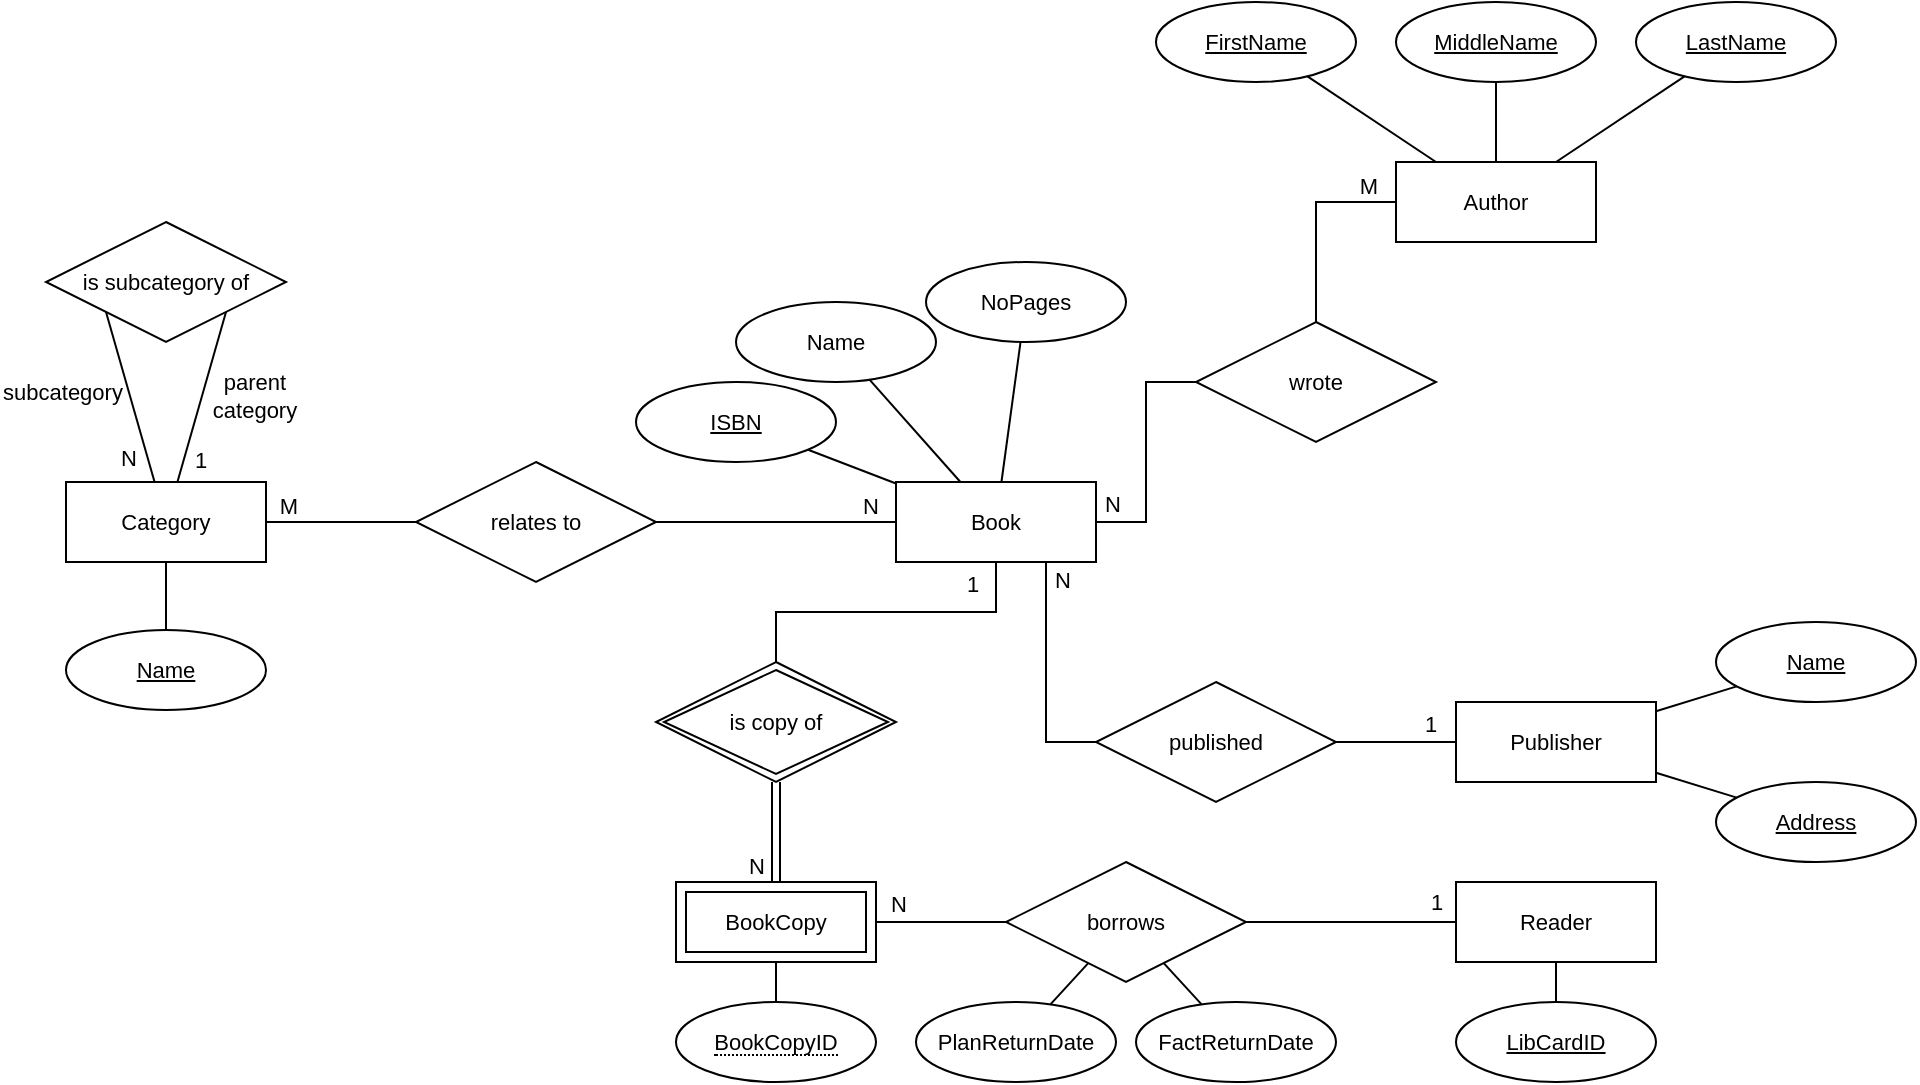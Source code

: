 <mxfile version="24.7.8">
  <diagram name="Page-1" id="pO92pLxdjYslzxr-sr9l">
    <mxGraphModel dx="1195" dy="866" grid="1" gridSize="10" guides="1" tooltips="1" connect="1" arrows="1" fold="1" page="1" pageScale="1" pageWidth="1169" pageHeight="827" math="0" shadow="0">
      <root>
        <mxCell id="0" />
        <mxCell id="1" parent="0" />
        <mxCell id="-iSgqc7Wc7jD1FPE-ffa-10" style="edgeStyle=orthogonalEdgeStyle;shape=connector;rounded=0;orthogonalLoop=1;jettySize=auto;html=1;entryX=0;entryY=0.5;entryDx=0;entryDy=0;strokeColor=default;align=center;verticalAlign=middle;fontFamily=Helvetica;fontSize=11;fontColor=default;labelBackgroundColor=default;endArrow=none;endFill=0;" edge="1" parent="1" source="-iSgqc7Wc7jD1FPE-ffa-1" target="-iSgqc7Wc7jD1FPE-ffa-9">
          <mxGeometry relative="1" as="geometry" />
        </mxCell>
        <mxCell id="-iSgqc7Wc7jD1FPE-ffa-13" value="N" style="edgeLabel;html=1;align=center;verticalAlign=middle;resizable=0;points=[];fontFamily=Helvetica;fontSize=11;fontColor=default;labelBackgroundColor=default;" vertex="1" connectable="0" parent="-iSgqc7Wc7jD1FPE-ffa-10">
          <mxGeometry x="-0.838" y="2" relative="1" as="geometry">
            <mxPoint x="-2" y="-7" as="offset" />
          </mxGeometry>
        </mxCell>
        <mxCell id="-iSgqc7Wc7jD1FPE-ffa-21" style="edgeStyle=orthogonalEdgeStyle;shape=connector;rounded=0;orthogonalLoop=1;jettySize=auto;html=1;entryX=0.5;entryY=0;entryDx=0;entryDy=0;strokeColor=default;align=center;verticalAlign=middle;fontFamily=Helvetica;fontSize=11;fontColor=default;labelBackgroundColor=default;endArrow=none;endFill=0;" edge="1" parent="1" source="-iSgqc7Wc7jD1FPE-ffa-1" target="-iSgqc7Wc7jD1FPE-ffa-15">
          <mxGeometry relative="1" as="geometry" />
        </mxCell>
        <mxCell id="-iSgqc7Wc7jD1FPE-ffa-23" value="1" style="edgeLabel;html=1;align=center;verticalAlign=middle;resizable=0;points=[];fontFamily=Helvetica;fontSize=11;fontColor=default;labelBackgroundColor=default;" vertex="1" connectable="0" parent="-iSgqc7Wc7jD1FPE-ffa-21">
          <mxGeometry x="-0.652" y="1" relative="1" as="geometry">
            <mxPoint x="-9" y="-15" as="offset" />
          </mxGeometry>
        </mxCell>
        <mxCell id="-iSgqc7Wc7jD1FPE-ffa-27" style="edgeStyle=orthogonalEdgeStyle;shape=connector;rounded=0;orthogonalLoop=1;jettySize=auto;html=1;exitX=0.75;exitY=1;exitDx=0;exitDy=0;entryX=0;entryY=0.5;entryDx=0;entryDy=0;strokeColor=default;align=center;verticalAlign=middle;fontFamily=Helvetica;fontSize=11;fontColor=default;labelBackgroundColor=default;endArrow=none;endFill=0;" edge="1" parent="1" source="-iSgqc7Wc7jD1FPE-ffa-1" target="-iSgqc7Wc7jD1FPE-ffa-26">
          <mxGeometry relative="1" as="geometry" />
        </mxCell>
        <mxCell id="-iSgqc7Wc7jD1FPE-ffa-31" value="N" style="edgeLabel;html=1;align=center;verticalAlign=middle;resizable=0;points=[];fontFamily=Helvetica;fontSize=11;fontColor=default;labelBackgroundColor=default;" vertex="1" connectable="0" parent="-iSgqc7Wc7jD1FPE-ffa-27">
          <mxGeometry x="-0.823" y="1" relative="1" as="geometry">
            <mxPoint x="7" y="-1" as="offset" />
          </mxGeometry>
        </mxCell>
        <mxCell id="-iSgqc7Wc7jD1FPE-ffa-61" style="edgeStyle=none;shape=connector;rounded=0;orthogonalLoop=1;jettySize=auto;html=1;strokeColor=default;align=center;verticalAlign=middle;fontFamily=Helvetica;fontSize=11;fontColor=default;labelBackgroundColor=default;endArrow=none;endFill=0;" edge="1" parent="1" source="-iSgqc7Wc7jD1FPE-ffa-1" target="-iSgqc7Wc7jD1FPE-ffa-2">
          <mxGeometry relative="1" as="geometry" />
        </mxCell>
        <mxCell id="-iSgqc7Wc7jD1FPE-ffa-62" style="edgeStyle=none;shape=connector;rounded=0;orthogonalLoop=1;jettySize=auto;html=1;strokeColor=default;align=center;verticalAlign=middle;fontFamily=Helvetica;fontSize=11;fontColor=default;labelBackgroundColor=default;endArrow=none;endFill=0;" edge="1" parent="1" source="-iSgqc7Wc7jD1FPE-ffa-1" target="-iSgqc7Wc7jD1FPE-ffa-3">
          <mxGeometry relative="1" as="geometry" />
        </mxCell>
        <mxCell id="-iSgqc7Wc7jD1FPE-ffa-63" style="edgeStyle=none;shape=connector;rounded=0;orthogonalLoop=1;jettySize=auto;html=1;strokeColor=default;align=center;verticalAlign=middle;fontFamily=Helvetica;fontSize=11;fontColor=default;labelBackgroundColor=default;endArrow=none;endFill=0;" edge="1" parent="1" source="-iSgqc7Wc7jD1FPE-ffa-1" target="-iSgqc7Wc7jD1FPE-ffa-4">
          <mxGeometry relative="1" as="geometry" />
        </mxCell>
        <mxCell id="-iSgqc7Wc7jD1FPE-ffa-1" value="Book" style="whiteSpace=wrap;html=1;align=center;fontFamily=Helvetica;fontSize=11;fontColor=default;labelBackgroundColor=default;" vertex="1" parent="1">
          <mxGeometry x="470" y="340" width="100" height="40" as="geometry" />
        </mxCell>
        <mxCell id="-iSgqc7Wc7jD1FPE-ffa-2" value="ISBN" style="ellipse;whiteSpace=wrap;html=1;align=center;fontStyle=4;fontFamily=Helvetica;fontSize=11;fontColor=default;labelBackgroundColor=default;" vertex="1" parent="1">
          <mxGeometry x="340" y="290" width="100" height="40" as="geometry" />
        </mxCell>
        <mxCell id="-iSgqc7Wc7jD1FPE-ffa-3" value="Name" style="ellipse;whiteSpace=wrap;html=1;align=center;fontFamily=Helvetica;fontSize=11;fontColor=default;labelBackgroundColor=default;" vertex="1" parent="1">
          <mxGeometry x="390" y="250" width="100" height="40" as="geometry" />
        </mxCell>
        <mxCell id="-iSgqc7Wc7jD1FPE-ffa-4" value="NoPages" style="ellipse;whiteSpace=wrap;html=1;align=center;fontFamily=Helvetica;fontSize=11;fontColor=default;labelBackgroundColor=default;" vertex="1" parent="1">
          <mxGeometry x="485" y="230" width="100" height="40" as="geometry" />
        </mxCell>
        <mxCell id="-iSgqc7Wc7jD1FPE-ffa-84" style="edgeStyle=none;shape=connector;rounded=0;orthogonalLoop=1;jettySize=auto;html=1;strokeColor=default;align=center;verticalAlign=middle;fontFamily=Helvetica;fontSize=11;fontColor=default;labelBackgroundColor=default;endArrow=none;endFill=0;" edge="1" parent="1" source="-iSgqc7Wc7jD1FPE-ffa-5" target="-iSgqc7Wc7jD1FPE-ffa-80">
          <mxGeometry relative="1" as="geometry" />
        </mxCell>
        <mxCell id="-iSgqc7Wc7jD1FPE-ffa-85" style="edgeStyle=none;shape=connector;rounded=0;orthogonalLoop=1;jettySize=auto;html=1;strokeColor=default;align=center;verticalAlign=middle;fontFamily=Helvetica;fontSize=11;fontColor=default;labelBackgroundColor=default;endArrow=none;endFill=0;" edge="1" parent="1" source="-iSgqc7Wc7jD1FPE-ffa-5" target="-iSgqc7Wc7jD1FPE-ffa-81">
          <mxGeometry relative="1" as="geometry" />
        </mxCell>
        <mxCell id="-iSgqc7Wc7jD1FPE-ffa-86" style="edgeStyle=none;shape=connector;rounded=0;orthogonalLoop=1;jettySize=auto;html=1;strokeColor=default;align=center;verticalAlign=middle;fontFamily=Helvetica;fontSize=11;fontColor=default;labelBackgroundColor=default;endArrow=none;endFill=0;" edge="1" parent="1" source="-iSgqc7Wc7jD1FPE-ffa-5" target="-iSgqc7Wc7jD1FPE-ffa-82">
          <mxGeometry relative="1" as="geometry" />
        </mxCell>
        <mxCell id="-iSgqc7Wc7jD1FPE-ffa-5" value="Author" style="whiteSpace=wrap;html=1;align=center;fontFamily=Helvetica;fontSize=11;fontColor=default;labelBackgroundColor=default;" vertex="1" parent="1">
          <mxGeometry x="720" y="180" width="100" height="40" as="geometry" />
        </mxCell>
        <mxCell id="-iSgqc7Wc7jD1FPE-ffa-11" style="edgeStyle=orthogonalEdgeStyle;shape=connector;rounded=0;orthogonalLoop=1;jettySize=auto;html=1;entryX=0;entryY=0.5;entryDx=0;entryDy=0;strokeColor=default;align=center;verticalAlign=middle;fontFamily=Helvetica;fontSize=11;fontColor=default;labelBackgroundColor=default;endArrow=none;endFill=0;" edge="1" parent="1" source="-iSgqc7Wc7jD1FPE-ffa-9" target="-iSgqc7Wc7jD1FPE-ffa-5">
          <mxGeometry relative="1" as="geometry" />
        </mxCell>
        <mxCell id="-iSgqc7Wc7jD1FPE-ffa-14" value="M" style="edgeLabel;html=1;align=center;verticalAlign=middle;resizable=0;points=[];fontFamily=Helvetica;fontSize=11;fontColor=default;labelBackgroundColor=default;" vertex="1" connectable="0" parent="-iSgqc7Wc7jD1FPE-ffa-11">
          <mxGeometry x="0.757" y="1" relative="1" as="geometry">
            <mxPoint x="-2" y="-7" as="offset" />
          </mxGeometry>
        </mxCell>
        <mxCell id="-iSgqc7Wc7jD1FPE-ffa-9" value="wrote" style="shape=rhombus;perimeter=rhombusPerimeter;whiteSpace=wrap;html=1;align=center;fontFamily=Helvetica;fontSize=11;fontColor=default;labelBackgroundColor=default;" vertex="1" parent="1">
          <mxGeometry x="620" y="260" width="120" height="60" as="geometry" />
        </mxCell>
        <mxCell id="-iSgqc7Wc7jD1FPE-ffa-22" style="edgeStyle=orthogonalEdgeStyle;shape=link;rounded=0;orthogonalLoop=1;jettySize=auto;html=1;entryX=0.5;entryY=0;entryDx=0;entryDy=0;strokeColor=default;align=center;verticalAlign=middle;fontFamily=Helvetica;fontSize=11;fontColor=default;labelBackgroundColor=default;endArrow=none;endFill=0;" edge="1" parent="1" source="-iSgqc7Wc7jD1FPE-ffa-15" target="-iSgqc7Wc7jD1FPE-ffa-16">
          <mxGeometry relative="1" as="geometry" />
        </mxCell>
        <mxCell id="-iSgqc7Wc7jD1FPE-ffa-24" value="N" style="edgeLabel;html=1;align=center;verticalAlign=middle;resizable=0;points=[];fontFamily=Helvetica;fontSize=11;fontColor=default;labelBackgroundColor=default;" vertex="1" connectable="0" parent="-iSgqc7Wc7jD1FPE-ffa-22">
          <mxGeometry x="0.738" y="-1" relative="1" as="geometry">
            <mxPoint x="-9" y="-2" as="offset" />
          </mxGeometry>
        </mxCell>
        <mxCell id="-iSgqc7Wc7jD1FPE-ffa-15" value="is copy of" style="shape=rhombus;double=1;perimeter=rhombusPerimeter;whiteSpace=wrap;html=1;align=center;fontFamily=Helvetica;fontSize=11;fontColor=default;labelBackgroundColor=default;" vertex="1" parent="1">
          <mxGeometry x="350" y="430" width="120" height="60" as="geometry" />
        </mxCell>
        <mxCell id="-iSgqc7Wc7jD1FPE-ffa-64" style="edgeStyle=none;shape=connector;rounded=0;orthogonalLoop=1;jettySize=auto;html=1;entryX=0.5;entryY=0;entryDx=0;entryDy=0;strokeColor=default;align=center;verticalAlign=middle;fontFamily=Helvetica;fontSize=11;fontColor=default;labelBackgroundColor=default;endArrow=none;endFill=0;" edge="1" parent="1" source="-iSgqc7Wc7jD1FPE-ffa-16" target="-iSgqc7Wc7jD1FPE-ffa-20">
          <mxGeometry relative="1" as="geometry" />
        </mxCell>
        <mxCell id="-iSgqc7Wc7jD1FPE-ffa-16" value="BookCopy" style="shape=ext;margin=3;double=1;whiteSpace=wrap;html=1;align=center;fontFamily=Helvetica;fontSize=11;fontColor=default;labelBackgroundColor=default;" vertex="1" parent="1">
          <mxGeometry x="360" y="540" width="100" height="40" as="geometry" />
        </mxCell>
        <mxCell id="-iSgqc7Wc7jD1FPE-ffa-20" value="&lt;span style=&quot;border-bottom: 1px dotted&quot;&gt;BookCopyID&lt;/span&gt;" style="ellipse;whiteSpace=wrap;html=1;align=center;fontFamily=Helvetica;fontSize=11;fontColor=default;labelBackgroundColor=default;" vertex="1" parent="1">
          <mxGeometry x="360" y="600" width="100" height="40" as="geometry" />
        </mxCell>
        <mxCell id="-iSgqc7Wc7jD1FPE-ffa-75" style="edgeStyle=none;shape=connector;rounded=0;orthogonalLoop=1;jettySize=auto;html=1;strokeColor=default;align=center;verticalAlign=middle;fontFamily=Helvetica;fontSize=11;fontColor=default;labelBackgroundColor=default;endArrow=none;endFill=0;" edge="1" parent="1" source="-iSgqc7Wc7jD1FPE-ffa-25" target="-iSgqc7Wc7jD1FPE-ffa-33">
          <mxGeometry relative="1" as="geometry" />
        </mxCell>
        <mxCell id="-iSgqc7Wc7jD1FPE-ffa-76" style="edgeStyle=none;shape=connector;rounded=0;orthogonalLoop=1;jettySize=auto;html=1;strokeColor=default;align=center;verticalAlign=middle;fontFamily=Helvetica;fontSize=11;fontColor=default;labelBackgroundColor=default;endArrow=none;endFill=0;" edge="1" parent="1" source="-iSgqc7Wc7jD1FPE-ffa-25" target="-iSgqc7Wc7jD1FPE-ffa-34">
          <mxGeometry relative="1" as="geometry" />
        </mxCell>
        <mxCell id="-iSgqc7Wc7jD1FPE-ffa-25" value="Publisher" style="whiteSpace=wrap;html=1;align=center;fontFamily=Helvetica;fontSize=11;fontColor=default;labelBackgroundColor=default;" vertex="1" parent="1">
          <mxGeometry x="750" y="450" width="100" height="40" as="geometry" />
        </mxCell>
        <mxCell id="-iSgqc7Wc7jD1FPE-ffa-28" style="edgeStyle=orthogonalEdgeStyle;shape=connector;rounded=0;orthogonalLoop=1;jettySize=auto;html=1;entryX=0;entryY=0.5;entryDx=0;entryDy=0;strokeColor=default;align=center;verticalAlign=middle;fontFamily=Helvetica;fontSize=11;fontColor=default;labelBackgroundColor=default;endArrow=none;endFill=0;" edge="1" parent="1" source="-iSgqc7Wc7jD1FPE-ffa-26" target="-iSgqc7Wc7jD1FPE-ffa-25">
          <mxGeometry relative="1" as="geometry" />
        </mxCell>
        <mxCell id="-iSgqc7Wc7jD1FPE-ffa-30" value="1" style="edgeLabel;html=1;align=center;verticalAlign=middle;resizable=0;points=[];fontFamily=Helvetica;fontSize=11;fontColor=default;labelBackgroundColor=default;" vertex="1" connectable="0" parent="-iSgqc7Wc7jD1FPE-ffa-28">
          <mxGeometry x="0.572" relative="1" as="geometry">
            <mxPoint y="-9" as="offset" />
          </mxGeometry>
        </mxCell>
        <mxCell id="-iSgqc7Wc7jD1FPE-ffa-26" value="published" style="shape=rhombus;perimeter=rhombusPerimeter;whiteSpace=wrap;html=1;align=center;fontFamily=Helvetica;fontSize=11;fontColor=default;labelBackgroundColor=default;" vertex="1" parent="1">
          <mxGeometry x="570" y="440" width="120" height="60" as="geometry" />
        </mxCell>
        <mxCell id="-iSgqc7Wc7jD1FPE-ffa-33" value="Name" style="ellipse;whiteSpace=wrap;html=1;align=center;fontStyle=4;fontFamily=Helvetica;fontSize=11;fontColor=default;labelBackgroundColor=default;" vertex="1" parent="1">
          <mxGeometry x="880" y="410" width="100" height="40" as="geometry" />
        </mxCell>
        <mxCell id="-iSgqc7Wc7jD1FPE-ffa-34" value="Address" style="ellipse;whiteSpace=wrap;html=1;align=center;fontStyle=4;fontFamily=Helvetica;fontSize=11;fontColor=default;labelBackgroundColor=default;" vertex="1" parent="1">
          <mxGeometry x="880" y="490" width="100" height="40" as="geometry" />
        </mxCell>
        <mxCell id="-iSgqc7Wc7jD1FPE-ffa-47" style="edgeStyle=orthogonalEdgeStyle;shape=connector;rounded=0;orthogonalLoop=1;jettySize=auto;html=1;entryX=0;entryY=0.5;entryDx=0;entryDy=0;strokeColor=default;align=center;verticalAlign=middle;fontFamily=Helvetica;fontSize=11;fontColor=default;labelBackgroundColor=default;endArrow=none;endFill=0;" edge="1" parent="1" source="-iSgqc7Wc7jD1FPE-ffa-35" target="-iSgqc7Wc7jD1FPE-ffa-1">
          <mxGeometry relative="1" as="geometry" />
        </mxCell>
        <mxCell id="-iSgqc7Wc7jD1FPE-ffa-50" value="N" style="edgeLabel;html=1;align=center;verticalAlign=middle;resizable=0;points=[];fontFamily=Helvetica;fontSize=11;fontColor=default;labelBackgroundColor=default;" vertex="1" connectable="0" parent="-iSgqc7Wc7jD1FPE-ffa-47">
          <mxGeometry x="0.776" y="1" relative="1" as="geometry">
            <mxPoint y="-7" as="offset" />
          </mxGeometry>
        </mxCell>
        <mxCell id="-iSgqc7Wc7jD1FPE-ffa-35" value="relates to" style="shape=rhombus;perimeter=rhombusPerimeter;whiteSpace=wrap;html=1;align=center;fontFamily=Helvetica;fontSize=11;fontColor=default;labelBackgroundColor=default;" vertex="1" parent="1">
          <mxGeometry x="230" y="330" width="120" height="60" as="geometry" />
        </mxCell>
        <mxCell id="-iSgqc7Wc7jD1FPE-ffa-38" style="shape=connector;rounded=0;orthogonalLoop=1;jettySize=auto;html=1;entryX=0;entryY=1;entryDx=0;entryDy=0;strokeColor=default;align=center;verticalAlign=middle;fontFamily=Helvetica;fontSize=11;fontColor=default;labelBackgroundColor=default;endArrow=none;endFill=0;" edge="1" parent="1" source="-iSgqc7Wc7jD1FPE-ffa-36" target="-iSgqc7Wc7jD1FPE-ffa-37">
          <mxGeometry relative="1" as="geometry" />
        </mxCell>
        <mxCell id="-iSgqc7Wc7jD1FPE-ffa-41" value="subcategory" style="edgeLabel;html=1;align=center;verticalAlign=middle;resizable=0;points=[];fontFamily=Helvetica;fontSize=11;fontColor=default;labelBackgroundColor=default;" vertex="1" connectable="0" parent="-iSgqc7Wc7jD1FPE-ffa-38">
          <mxGeometry x="0.08" y="1" relative="1" as="geometry">
            <mxPoint x="-33" as="offset" />
          </mxGeometry>
        </mxCell>
        <mxCell id="-iSgqc7Wc7jD1FPE-ffa-45" value="N" style="edgeLabel;html=1;align=center;verticalAlign=middle;resizable=0;points=[];fontFamily=Helvetica;fontSize=11;fontColor=default;labelBackgroundColor=default;" vertex="1" connectable="0" parent="-iSgqc7Wc7jD1FPE-ffa-38">
          <mxGeometry x="-0.677" relative="1" as="geometry">
            <mxPoint x="-10" y="2" as="offset" />
          </mxGeometry>
        </mxCell>
        <mxCell id="-iSgqc7Wc7jD1FPE-ffa-46" style="edgeStyle=orthogonalEdgeStyle;shape=connector;rounded=0;orthogonalLoop=1;jettySize=auto;html=1;entryX=0;entryY=0.5;entryDx=0;entryDy=0;strokeColor=default;align=center;verticalAlign=middle;fontFamily=Helvetica;fontSize=11;fontColor=default;labelBackgroundColor=default;endArrow=none;endFill=0;" edge="1" parent="1" source="-iSgqc7Wc7jD1FPE-ffa-36" target="-iSgqc7Wc7jD1FPE-ffa-35">
          <mxGeometry relative="1" as="geometry" />
        </mxCell>
        <mxCell id="-iSgqc7Wc7jD1FPE-ffa-49" value="M" style="edgeLabel;html=1;align=center;verticalAlign=middle;resizable=0;points=[];fontFamily=Helvetica;fontSize=11;fontColor=default;labelBackgroundColor=default;" vertex="1" connectable="0" parent="-iSgqc7Wc7jD1FPE-ffa-46">
          <mxGeometry x="-0.577" relative="1" as="geometry">
            <mxPoint x="-5" y="-8" as="offset" />
          </mxGeometry>
        </mxCell>
        <mxCell id="-iSgqc7Wc7jD1FPE-ffa-88" style="edgeStyle=none;shape=connector;rounded=0;orthogonalLoop=1;jettySize=auto;html=1;strokeColor=default;align=center;verticalAlign=middle;fontFamily=Helvetica;fontSize=11;fontColor=default;labelBackgroundColor=default;endArrow=none;endFill=0;" edge="1" parent="1" source="-iSgqc7Wc7jD1FPE-ffa-36" target="-iSgqc7Wc7jD1FPE-ffa-87">
          <mxGeometry relative="1" as="geometry" />
        </mxCell>
        <mxCell id="-iSgqc7Wc7jD1FPE-ffa-36" value="Category" style="whiteSpace=wrap;html=1;align=center;fontFamily=Helvetica;fontSize=11;fontColor=default;labelBackgroundColor=default;" vertex="1" parent="1">
          <mxGeometry x="55" y="340" width="100" height="40" as="geometry" />
        </mxCell>
        <mxCell id="-iSgqc7Wc7jD1FPE-ffa-37" value="is subcategory of" style="shape=rhombus;perimeter=rhombusPerimeter;whiteSpace=wrap;html=1;align=center;fontFamily=Helvetica;fontSize=11;fontColor=default;labelBackgroundColor=default;" vertex="1" parent="1">
          <mxGeometry x="45" y="210" width="120" height="60" as="geometry" />
        </mxCell>
        <mxCell id="-iSgqc7Wc7jD1FPE-ffa-39" style="shape=connector;rounded=0;orthogonalLoop=1;jettySize=auto;html=1;exitX=1;exitY=1;exitDx=0;exitDy=0;strokeColor=default;align=center;verticalAlign=middle;fontFamily=Helvetica;fontSize=11;fontColor=default;labelBackgroundColor=default;endArrow=none;endFill=0;" edge="1" parent="1" source="-iSgqc7Wc7jD1FPE-ffa-37" target="-iSgqc7Wc7jD1FPE-ffa-36">
          <mxGeometry relative="1" as="geometry" />
        </mxCell>
        <mxCell id="-iSgqc7Wc7jD1FPE-ffa-43" value="parent&lt;div&gt;category&lt;/div&gt;" style="edgeLabel;html=1;align=center;verticalAlign=middle;resizable=0;points=[];fontFamily=Helvetica;fontSize=11;fontColor=default;labelBackgroundColor=default;" vertex="1" connectable="0" parent="-iSgqc7Wc7jD1FPE-ffa-39">
          <mxGeometry x="0.025" relative="1" as="geometry">
            <mxPoint x="26" y="-2" as="offset" />
          </mxGeometry>
        </mxCell>
        <mxCell id="-iSgqc7Wc7jD1FPE-ffa-44" value="1" style="edgeLabel;html=1;align=center;verticalAlign=middle;resizable=0;points=[];fontFamily=Helvetica;fontSize=11;fontColor=default;labelBackgroundColor=default;" vertex="1" connectable="0" parent="-iSgqc7Wc7jD1FPE-ffa-39">
          <mxGeometry x="0.661" y="1" relative="1" as="geometry">
            <mxPoint x="6" y="3" as="offset" />
          </mxGeometry>
        </mxCell>
        <mxCell id="-iSgqc7Wc7jD1FPE-ffa-53" style="edgeStyle=orthogonalEdgeStyle;shape=connector;rounded=0;orthogonalLoop=1;jettySize=auto;html=1;entryX=1;entryY=0.5;entryDx=0;entryDy=0;strokeColor=default;align=center;verticalAlign=middle;fontFamily=Helvetica;fontSize=11;fontColor=default;labelBackgroundColor=default;endArrow=none;endFill=0;" edge="1" parent="1" source="-iSgqc7Wc7jD1FPE-ffa-51" target="-iSgqc7Wc7jD1FPE-ffa-52">
          <mxGeometry relative="1" as="geometry" />
        </mxCell>
        <mxCell id="-iSgqc7Wc7jD1FPE-ffa-56" value="1" style="edgeLabel;html=1;align=center;verticalAlign=middle;resizable=0;points=[];fontFamily=Helvetica;fontSize=11;fontColor=default;labelBackgroundColor=default;" vertex="1" connectable="0" parent="-iSgqc7Wc7jD1FPE-ffa-53">
          <mxGeometry x="-0.423" y="-2" relative="1" as="geometry">
            <mxPoint x="20" y="-8" as="offset" />
          </mxGeometry>
        </mxCell>
        <mxCell id="-iSgqc7Wc7jD1FPE-ffa-71" style="edgeStyle=none;shape=connector;rounded=0;orthogonalLoop=1;jettySize=auto;html=1;strokeColor=default;align=center;verticalAlign=middle;fontFamily=Helvetica;fontSize=11;fontColor=default;labelBackgroundColor=default;endArrow=none;endFill=0;" edge="1" parent="1" source="-iSgqc7Wc7jD1FPE-ffa-51" target="-iSgqc7Wc7jD1FPE-ffa-70">
          <mxGeometry relative="1" as="geometry" />
        </mxCell>
        <mxCell id="-iSgqc7Wc7jD1FPE-ffa-51" value="Reader" style="whiteSpace=wrap;html=1;align=center;fontFamily=Helvetica;fontSize=11;fontColor=default;labelBackgroundColor=default;" vertex="1" parent="1">
          <mxGeometry x="750" y="540" width="100" height="40" as="geometry" />
        </mxCell>
        <mxCell id="-iSgqc7Wc7jD1FPE-ffa-54" style="edgeStyle=orthogonalEdgeStyle;shape=connector;rounded=0;orthogonalLoop=1;jettySize=auto;html=1;entryX=1;entryY=0.5;entryDx=0;entryDy=0;strokeColor=default;align=center;verticalAlign=middle;fontFamily=Helvetica;fontSize=11;fontColor=default;labelBackgroundColor=default;endArrow=none;endFill=0;" edge="1" parent="1" source="-iSgqc7Wc7jD1FPE-ffa-52" target="-iSgqc7Wc7jD1FPE-ffa-16">
          <mxGeometry relative="1" as="geometry" />
        </mxCell>
        <mxCell id="-iSgqc7Wc7jD1FPE-ffa-55" value="N" style="edgeLabel;html=1;align=center;verticalAlign=middle;resizable=0;points=[];fontFamily=Helvetica;fontSize=11;fontColor=default;labelBackgroundColor=default;" vertex="1" connectable="0" parent="-iSgqc7Wc7jD1FPE-ffa-54">
          <mxGeometry x="0.631" relative="1" as="geometry">
            <mxPoint x="-1" y="-9" as="offset" />
          </mxGeometry>
        </mxCell>
        <mxCell id="-iSgqc7Wc7jD1FPE-ffa-67" value="" style="edgeStyle=none;shape=connector;rounded=0;orthogonalLoop=1;jettySize=auto;html=1;strokeColor=default;align=center;verticalAlign=middle;fontFamily=Helvetica;fontSize=11;fontColor=default;labelBackgroundColor=default;endArrow=none;endFill=0;" edge="1" parent="1" source="-iSgqc7Wc7jD1FPE-ffa-52" target="-iSgqc7Wc7jD1FPE-ffa-58">
          <mxGeometry relative="1" as="geometry" />
        </mxCell>
        <mxCell id="-iSgqc7Wc7jD1FPE-ffa-69" style="edgeStyle=none;shape=connector;rounded=0;orthogonalLoop=1;jettySize=auto;html=1;strokeColor=default;align=center;verticalAlign=middle;fontFamily=Helvetica;fontSize=11;fontColor=default;labelBackgroundColor=default;endArrow=none;endFill=0;" edge="1" parent="1" source="-iSgqc7Wc7jD1FPE-ffa-52" target="-iSgqc7Wc7jD1FPE-ffa-57">
          <mxGeometry relative="1" as="geometry" />
        </mxCell>
        <mxCell id="-iSgqc7Wc7jD1FPE-ffa-52" value="borrows" style="shape=rhombus;perimeter=rhombusPerimeter;whiteSpace=wrap;html=1;align=center;fontFamily=Helvetica;fontSize=11;fontColor=default;labelBackgroundColor=default;" vertex="1" parent="1">
          <mxGeometry x="525" y="530" width="120" height="60" as="geometry" />
        </mxCell>
        <mxCell id="-iSgqc7Wc7jD1FPE-ffa-57" value="PlanReturnDate" style="ellipse;whiteSpace=wrap;html=1;align=center;fontFamily=Helvetica;fontSize=11;fontColor=default;labelBackgroundColor=default;" vertex="1" parent="1">
          <mxGeometry x="480" y="600" width="100" height="40" as="geometry" />
        </mxCell>
        <mxCell id="-iSgqc7Wc7jD1FPE-ffa-58" value="FactReturnDate" style="ellipse;whiteSpace=wrap;html=1;align=center;fontFamily=Helvetica;fontSize=11;fontColor=default;labelBackgroundColor=default;" vertex="1" parent="1">
          <mxGeometry x="590" y="600" width="100" height="40" as="geometry" />
        </mxCell>
        <mxCell id="-iSgqc7Wc7jD1FPE-ffa-70" value="LibCardID" style="ellipse;whiteSpace=wrap;html=1;align=center;fontStyle=4;fontFamily=Helvetica;fontSize=11;fontColor=default;labelBackgroundColor=default;" vertex="1" parent="1">
          <mxGeometry x="750" y="600" width="100" height="40" as="geometry" />
        </mxCell>
        <mxCell id="-iSgqc7Wc7jD1FPE-ffa-80" value="FirstName" style="ellipse;whiteSpace=wrap;html=1;align=center;fontStyle=4;fontFamily=Helvetica;fontSize=11;fontColor=default;labelBackgroundColor=default;" vertex="1" parent="1">
          <mxGeometry x="600" y="100" width="100" height="40" as="geometry" />
        </mxCell>
        <mxCell id="-iSgqc7Wc7jD1FPE-ffa-81" value="MiddleName" style="ellipse;whiteSpace=wrap;html=1;align=center;fontStyle=4;fontFamily=Helvetica;fontSize=11;fontColor=default;labelBackgroundColor=default;" vertex="1" parent="1">
          <mxGeometry x="720" y="100" width="100" height="40" as="geometry" />
        </mxCell>
        <mxCell id="-iSgqc7Wc7jD1FPE-ffa-82" value="LastName" style="ellipse;whiteSpace=wrap;html=1;align=center;fontStyle=4;fontFamily=Helvetica;fontSize=11;fontColor=default;labelBackgroundColor=default;" vertex="1" parent="1">
          <mxGeometry x="840" y="100" width="100" height="40" as="geometry" />
        </mxCell>
        <mxCell id="-iSgqc7Wc7jD1FPE-ffa-87" value="Name" style="ellipse;whiteSpace=wrap;html=1;align=center;fontStyle=4;fontFamily=Helvetica;fontSize=11;fontColor=default;labelBackgroundColor=default;" vertex="1" parent="1">
          <mxGeometry x="55" y="414" width="100" height="40" as="geometry" />
        </mxCell>
      </root>
    </mxGraphModel>
  </diagram>
</mxfile>
